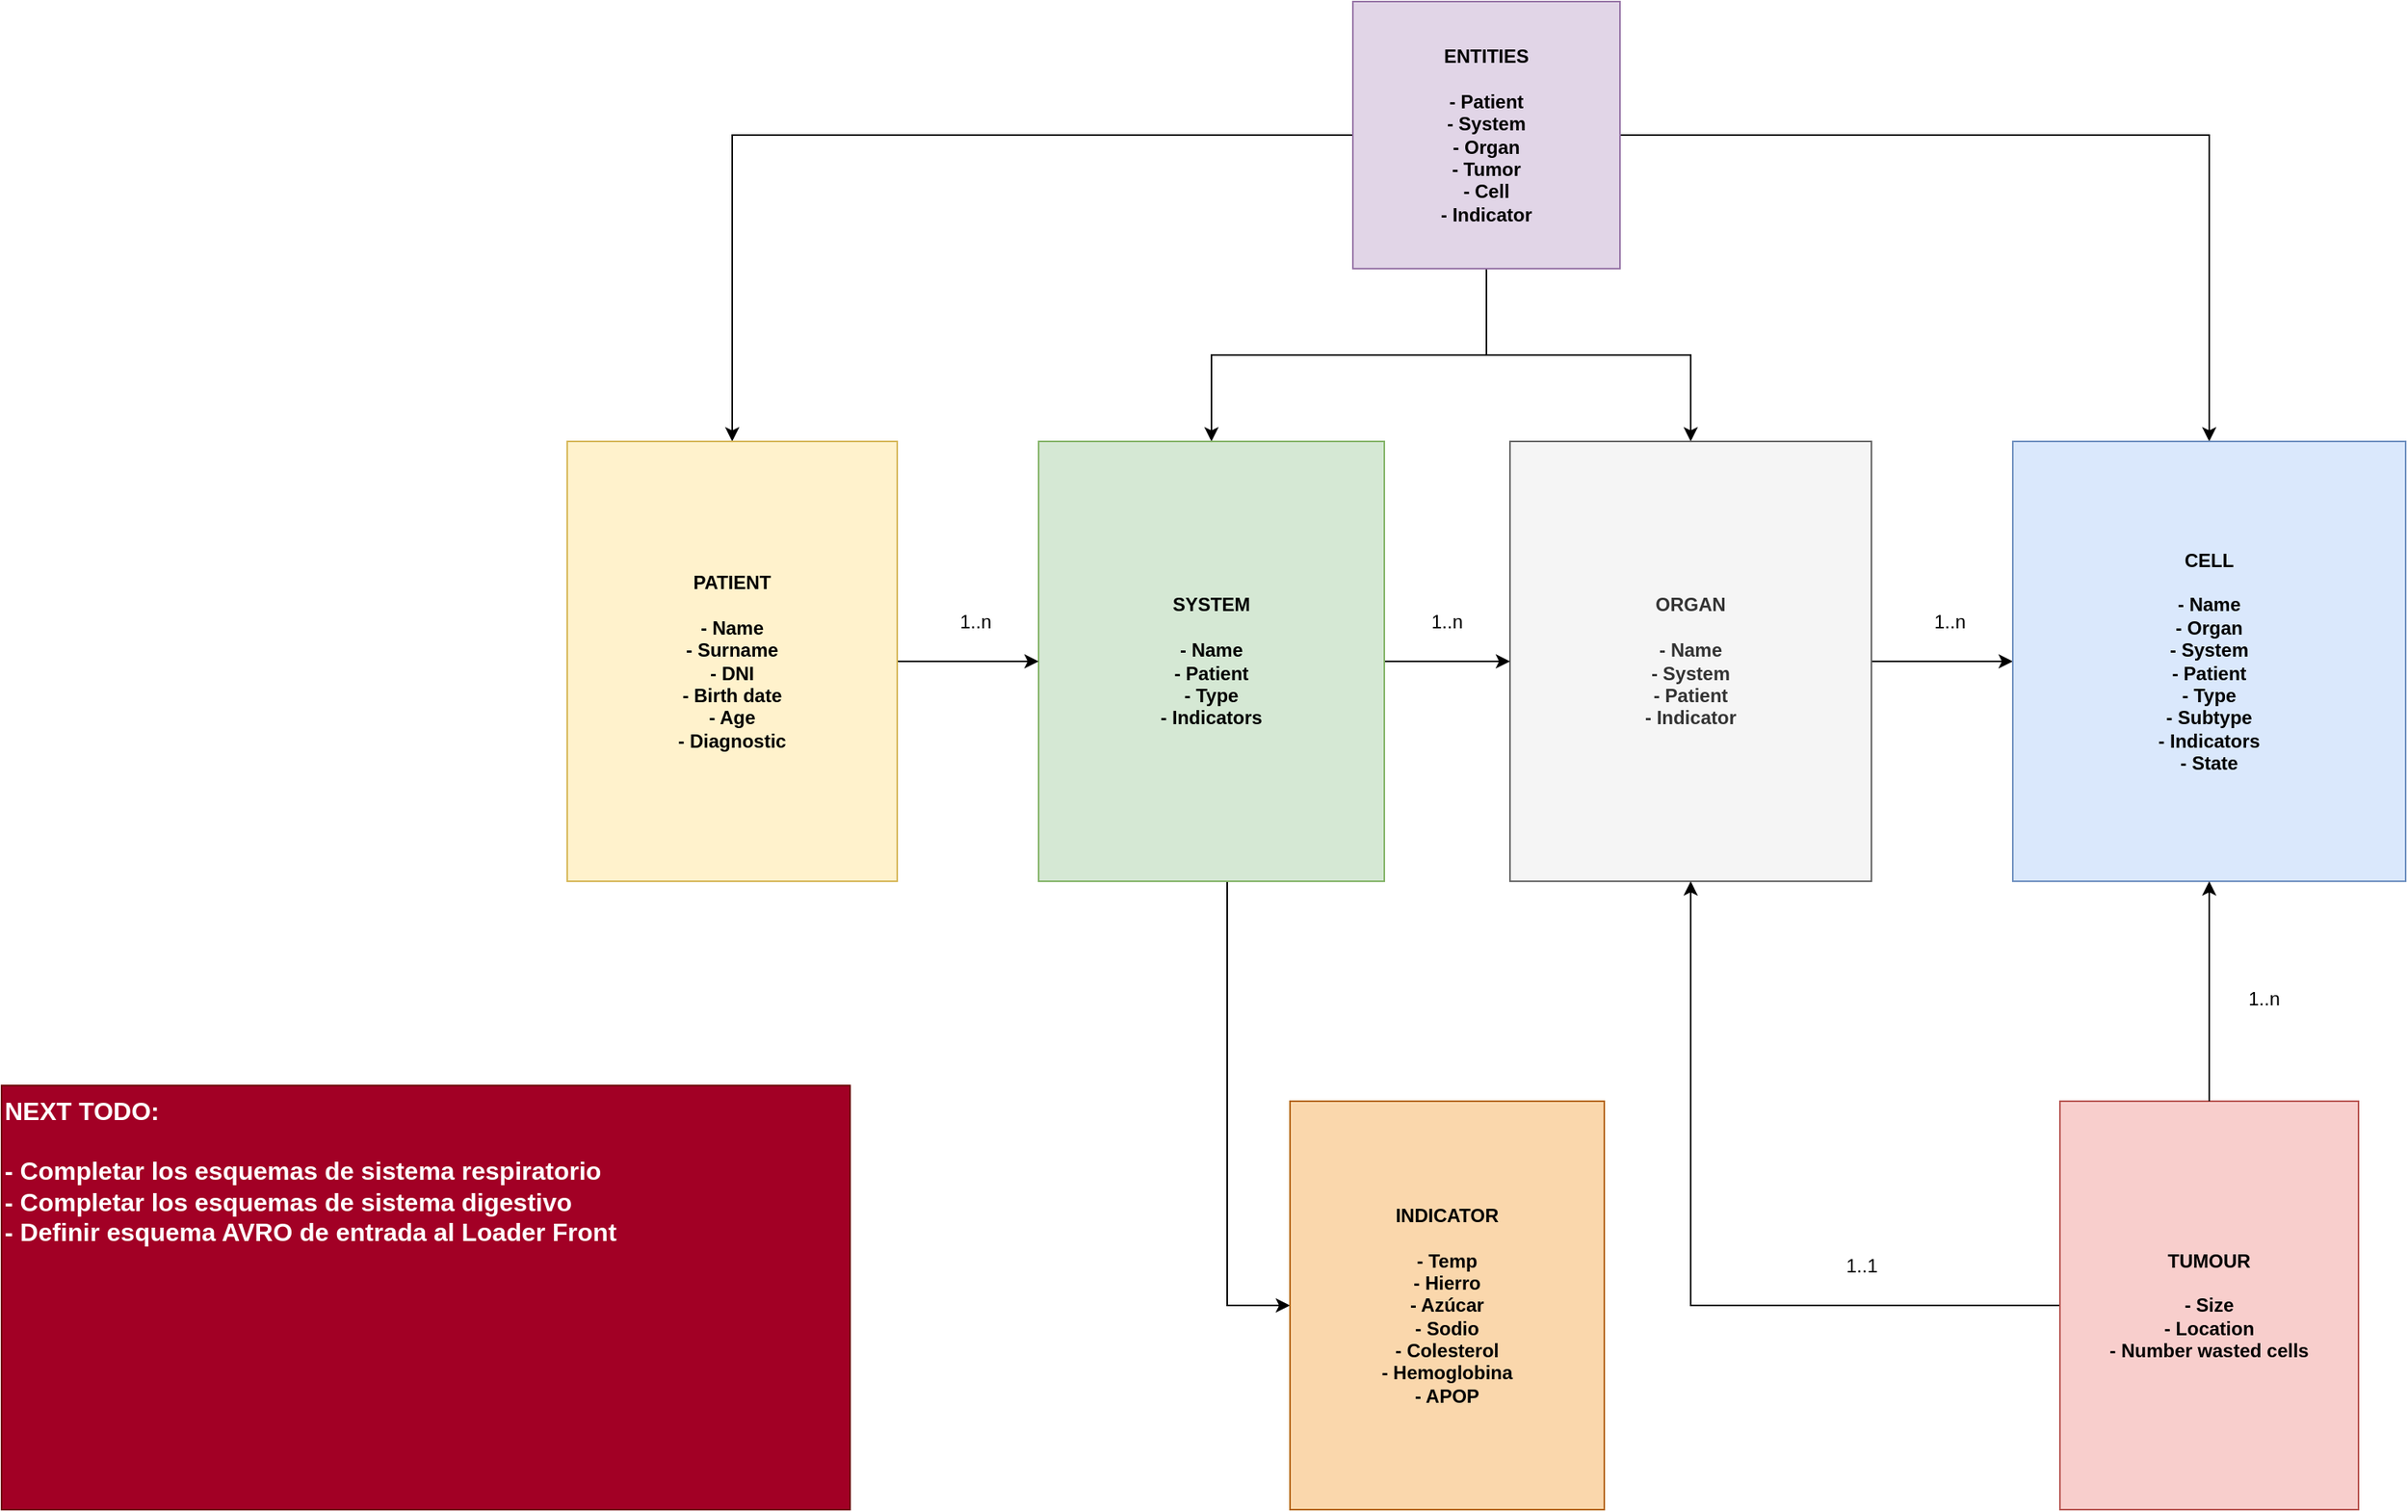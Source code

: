 <mxfile version="20.6.0" type="github" pages="6">
  <diagram id="_cN58llFPaat6uqs2sQy" name="MD">
    <mxGraphModel dx="2842" dy="1122" grid="1" gridSize="10" guides="1" tooltips="1" connect="1" arrows="1" fold="1" page="1" pageScale="1" pageWidth="827" pageHeight="1169" math="0" shadow="0">
      <root>
        <mxCell id="0" />
        <mxCell id="1" parent="0" />
        <mxCell id="OaO8W6YDeW8j8XCaVgdy-4" value="" style="edgeStyle=orthogonalEdgeStyle;rounded=0;orthogonalLoop=1;jettySize=auto;html=1;" parent="1" source="OaO8W6YDeW8j8XCaVgdy-2" target="OaO8W6YDeW8j8XCaVgdy-3" edge="1">
          <mxGeometry relative="1" as="geometry" />
        </mxCell>
        <mxCell id="OaO8W6YDeW8j8XCaVgdy-6" value="" style="edgeStyle=orthogonalEdgeStyle;rounded=0;orthogonalLoop=1;jettySize=auto;html=1;" parent="1" source="OaO8W6YDeW8j8XCaVgdy-2" target="OaO8W6YDeW8j8XCaVgdy-5" edge="1">
          <mxGeometry relative="1" as="geometry" />
        </mxCell>
        <mxCell id="OaO8W6YDeW8j8XCaVgdy-12" value="" style="edgeStyle=orthogonalEdgeStyle;rounded=0;orthogonalLoop=1;jettySize=auto;html=1;" parent="1" source="OaO8W6YDeW8j8XCaVgdy-2" target="OaO8W6YDeW8j8XCaVgdy-11" edge="1">
          <mxGeometry relative="1" as="geometry" />
        </mxCell>
        <mxCell id="OaO8W6YDeW8j8XCaVgdy-14" value="" style="edgeStyle=orthogonalEdgeStyle;rounded=0;orthogonalLoop=1;jettySize=auto;html=1;" parent="1" source="OaO8W6YDeW8j8XCaVgdy-2" target="OaO8W6YDeW8j8XCaVgdy-13" edge="1">
          <mxGeometry relative="1" as="geometry" />
        </mxCell>
        <mxCell id="OaO8W6YDeW8j8XCaVgdy-2" value="ENTITIES&lt;br&gt;&lt;br&gt;- Patient&lt;br&gt;- System&lt;br&gt;- Organ&lt;br&gt;- Tumor&lt;br&gt;- Cell&lt;br&gt;- Indicator" style="whiteSpace=wrap;html=1;aspect=fixed;fillColor=#e1d5e7;strokeColor=#9673a6;fontStyle=1" parent="1" vertex="1">
          <mxGeometry x="120" y="10" width="170" height="170" as="geometry" />
        </mxCell>
        <mxCell id="OaO8W6YDeW8j8XCaVgdy-7" style="edgeStyle=orthogonalEdgeStyle;rounded=0;orthogonalLoop=1;jettySize=auto;html=1;" parent="1" source="OaO8W6YDeW8j8XCaVgdy-3" target="OaO8W6YDeW8j8XCaVgdy-5" edge="1">
          <mxGeometry relative="1" as="geometry" />
        </mxCell>
        <mxCell id="OaO8W6YDeW8j8XCaVgdy-3" value="ORGAN&lt;br&gt;&lt;br&gt;- Name&lt;br&gt;- System&lt;br&gt;- Patient&lt;br&gt;- Indicator" style="whiteSpace=wrap;html=1;fillColor=#f5f5f5;strokeColor=#666666;fontStyle=1;fontColor=#333333;" parent="1" vertex="1">
          <mxGeometry x="220" y="290" width="230" height="280" as="geometry" />
        </mxCell>
        <mxCell id="OaO8W6YDeW8j8XCaVgdy-5" value="CELL&lt;br&gt;&lt;br&gt;- Name&lt;br&gt;- Organ&lt;br&gt;- System&lt;br&gt;- Patient&lt;br&gt;- Type&lt;br&gt;- Subtype&lt;br&gt;- Indicators&lt;br&gt;- State" style="whiteSpace=wrap;html=1;fillColor=#dae8fc;strokeColor=#6c8ebf;fontStyle=1;" parent="1" vertex="1">
          <mxGeometry x="540" y="290" width="250" height="280" as="geometry" />
        </mxCell>
        <mxCell id="OaO8W6YDeW8j8XCaVgdy-16" style="edgeStyle=orthogonalEdgeStyle;rounded=0;orthogonalLoop=1;jettySize=auto;html=1;entryX=0;entryY=0.5;entryDx=0;entryDy=0;" parent="1" source="OaO8W6YDeW8j8XCaVgdy-11" target="OaO8W6YDeW8j8XCaVgdy-3" edge="1">
          <mxGeometry relative="1" as="geometry" />
        </mxCell>
        <mxCell id="EpF7WC67ICtsQia1E6r4-2" value="" style="edgeStyle=orthogonalEdgeStyle;rounded=0;orthogonalLoop=1;jettySize=auto;html=1;entryX=0;entryY=0.5;entryDx=0;entryDy=0;" parent="1" source="OaO8W6YDeW8j8XCaVgdy-11" target="EpF7WC67ICtsQia1E6r4-1" edge="1">
          <mxGeometry relative="1" as="geometry">
            <Array as="points">
              <mxPoint x="40" y="840" />
            </Array>
          </mxGeometry>
        </mxCell>
        <mxCell id="OaO8W6YDeW8j8XCaVgdy-11" value="SYSTEM&lt;br&gt;&lt;br&gt;- Name&lt;br&gt;- Patient&lt;br&gt;- Type&lt;br&gt;- Indicators" style="whiteSpace=wrap;html=1;fillColor=#d5e8d4;strokeColor=#82b366;fontStyle=1;" parent="1" vertex="1">
          <mxGeometry x="-80" y="290" width="220" height="280" as="geometry" />
        </mxCell>
        <mxCell id="OaO8W6YDeW8j8XCaVgdy-15" style="edgeStyle=orthogonalEdgeStyle;rounded=0;orthogonalLoop=1;jettySize=auto;html=1;" parent="1" source="OaO8W6YDeW8j8XCaVgdy-13" target="OaO8W6YDeW8j8XCaVgdy-11" edge="1">
          <mxGeometry relative="1" as="geometry" />
        </mxCell>
        <mxCell id="OaO8W6YDeW8j8XCaVgdy-13" value="PATIENT&lt;br&gt;&lt;br&gt;- Name&lt;br&gt;- Surname&lt;br&gt;- DNI&lt;br&gt;- Birth date&lt;br&gt;- Age&lt;br&gt;- Diagnostic" style="whiteSpace=wrap;html=1;fillColor=#fff2cc;strokeColor=#d6b656;fontStyle=1;" parent="1" vertex="1">
          <mxGeometry x="-380" y="290" width="210" height="280" as="geometry" />
        </mxCell>
        <mxCell id="OaO8W6YDeW8j8XCaVgdy-17" value="1..n" style="text;html=1;strokeColor=none;fillColor=none;align=center;verticalAlign=middle;whiteSpace=wrap;rounded=0;" parent="1" vertex="1">
          <mxGeometry x="-150" y="390" width="60" height="30" as="geometry" />
        </mxCell>
        <mxCell id="OaO8W6YDeW8j8XCaVgdy-18" value="1..n" style="text;html=1;strokeColor=none;fillColor=none;align=center;verticalAlign=middle;whiteSpace=wrap;rounded=0;" parent="1" vertex="1">
          <mxGeometry x="150" y="390" width="60" height="30" as="geometry" />
        </mxCell>
        <mxCell id="OaO8W6YDeW8j8XCaVgdy-19" value="1..n" style="text;html=1;strokeColor=none;fillColor=none;align=center;verticalAlign=middle;whiteSpace=wrap;rounded=0;" parent="1" vertex="1">
          <mxGeometry x="470" y="390" width="60" height="30" as="geometry" />
        </mxCell>
        <mxCell id="EpF7WC67ICtsQia1E6r4-1" value="INDICATOR&lt;br&gt;&lt;br&gt;- Temp&lt;br&gt;- Hierro&lt;br&gt;- Azúcar&lt;br&gt;- Sodio&lt;br&gt;- Colesterol&lt;br&gt;- Hemoglobina&lt;br&gt;- APOP" style="whiteSpace=wrap;html=1;fillColor=#fad7ac;strokeColor=#b46504;fontStyle=1;" parent="1" vertex="1">
          <mxGeometry x="80" y="710" width="200" height="260" as="geometry" />
        </mxCell>
        <mxCell id="EpF7WC67ICtsQia1E6r4-6" style="edgeStyle=orthogonalEdgeStyle;rounded=0;orthogonalLoop=1;jettySize=auto;html=1;" parent="1" source="EpF7WC67ICtsQia1E6r4-3" target="OaO8W6YDeW8j8XCaVgdy-3" edge="1">
          <mxGeometry relative="1" as="geometry" />
        </mxCell>
        <mxCell id="EpF7WC67ICtsQia1E6r4-3" value="TUMOUR&lt;br&gt;&lt;br&gt;- Size&lt;br&gt;- Location&lt;br&gt;- Number wasted cells" style="whiteSpace=wrap;html=1;fillColor=#f8cecc;strokeColor=#b85450;fontStyle=1;" parent="1" vertex="1">
          <mxGeometry x="570" y="710" width="190" height="260" as="geometry" />
        </mxCell>
        <mxCell id="EpF7WC67ICtsQia1E6r4-4" style="edgeStyle=orthogonalEdgeStyle;rounded=0;orthogonalLoop=1;jettySize=auto;html=1;exitX=0.5;exitY=0;exitDx=0;exitDy=0;entryX=0.5;entryY=1;entryDx=0;entryDy=0;" parent="1" source="EpF7WC67ICtsQia1E6r4-3" target="OaO8W6YDeW8j8XCaVgdy-5" edge="1">
          <mxGeometry relative="1" as="geometry">
            <mxPoint x="460" y="440" as="sourcePoint" />
            <mxPoint x="550" y="440" as="targetPoint" />
          </mxGeometry>
        </mxCell>
        <mxCell id="EpF7WC67ICtsQia1E6r4-5" value="1..n" style="text;html=1;strokeColor=none;fillColor=none;align=center;verticalAlign=middle;whiteSpace=wrap;rounded=0;" parent="1" vertex="1">
          <mxGeometry x="670" y="630" width="60" height="30" as="geometry" />
        </mxCell>
        <mxCell id="EpF7WC67ICtsQia1E6r4-7" value="1..1" style="text;html=1;strokeColor=none;fillColor=none;align=center;verticalAlign=middle;whiteSpace=wrap;rounded=0;" parent="1" vertex="1">
          <mxGeometry x="414" y="800" width="60" height="30" as="geometry" />
        </mxCell>
        <UserObject label="NEXT TODO:&lt;br&gt;&lt;br&gt;- Completar los esquemas de sistema respiratorio&lt;br&gt;- Completar los esquemas de sistema digestivo&lt;br&gt;- Definir esquema AVRO de entrada al Loader Front" link="https://medicoplus.com/medicina-general/organos-cuerpo-humano" id="DWbYUS_qwRUuCJfKVVCt-1">
          <mxCell style="text;whiteSpace=wrap;html=1;fontStyle=1;fontSize=16;fillColor=#a20025;fontColor=#ffffff;strokeColor=#6F0000;" parent="1" vertex="1">
            <mxGeometry x="-740" y="700" width="540" height="270" as="geometry" />
          </mxCell>
        </UserObject>
      </root>
    </mxGraphModel>
  </diagram>
  <diagram id="YSG2mx8CZCMVNslyF1H4" name="EJEMPLOS DFD">
    <mxGraphModel dx="2842" dy="1122" grid="1" gridSize="10" guides="1" tooltips="1" connect="1" arrows="1" fold="1" page="1" pageScale="1" pageWidth="827" pageHeight="1169" math="0" shadow="0">
      <root>
        <mxCell id="0" />
        <mxCell id="1" parent="0" />
        <mxCell id="Ta_O9RVlNAwFdmPyPT-_-1" value="CÉLULA&lt;br&gt;&lt;br&gt;- Nombre: CELL-000001&lt;br&gt;- Organo: ESTOMAGO&lt;br&gt;- Sistema: DIGESTIVO&lt;br&gt;- Paciente: PEDRO&lt;br&gt;- Tipo: MUSCULAR&lt;br&gt;- Subtipo&lt;br&gt;- Indicadores: IND-CELL-000001&lt;br&gt;- Estado: ACTIVA" style="whiteSpace=wrap;html=1;fillColor=#dae8fc;strokeColor=#6c8ebf;fontStyle=1;" parent="1" vertex="1">
          <mxGeometry x="340" y="80" width="240" height="280" as="geometry" />
        </mxCell>
        <mxCell id="HPBYPKKckaDwcKIkUCT1-2" style="edgeStyle=orthogonalEdgeStyle;rounded=0;orthogonalLoop=1;jettySize=auto;html=1;" parent="1" source="HPBYPKKckaDwcKIkUCT1-1" target="Ta_O9RVlNAwFdmPyPT-_-1" edge="1">
          <mxGeometry relative="1" as="geometry" />
        </mxCell>
        <mxCell id="HPBYPKKckaDwcKIkUCT1-1" value="INDICADOR&lt;br&gt;&lt;br&gt;- ID: IND-CELL-000001&lt;br&gt;- Temperatura: 36,5ºC&lt;br&gt;- Hierro: 125&lt;br&gt;- Azúcar: 218&lt;br&gt;- Sodio: 23&lt;br&gt;- Colesterol: 123&lt;br&gt;- Hemoglobina&lt;br&gt;- APOP: false" style="whiteSpace=wrap;html=1;fillColor=#fad7ac;strokeColor=#b46504;fontStyle=1;" parent="1" vertex="1">
          <mxGeometry x="840" y="80" width="200" height="280" as="geometry" />
        </mxCell>
        <mxCell id="KCaBM3fXZXuTWywcBzEg-1" value="1..1" style="text;html=1;strokeColor=none;fillColor=none;align=center;verticalAlign=middle;whiteSpace=wrap;rounded=0;" parent="1" vertex="1">
          <mxGeometry x="400" y="170" width="60" height="30" as="geometry" />
        </mxCell>
        <mxCell id="KCaBM3fXZXuTWywcBzEg-2" value="CÉLULA&lt;br&gt;&lt;br&gt;- Nombre: CELL-000001&lt;br&gt;- Organo: ESTOMAGO&lt;br&gt;- Sistema: DIGESTIVO&lt;br&gt;- Paciente: PEDRO&lt;br&gt;- Tipo: MUSCULAR&lt;br&gt;- Subtipo&lt;br&gt;- Indicadores: IND-CELL-000001&lt;br&gt;- Estado: ACTIVA" style="whiteSpace=wrap;html=1;fillColor=#dae8fc;strokeColor=#6c8ebf;fontStyle=1;" parent="1" vertex="1">
          <mxGeometry x="340" y="440" width="240" height="280" as="geometry" />
        </mxCell>
        <mxCell id="KCaBM3fXZXuTWywcBzEg-3" value="INDICADOR&lt;br&gt;&lt;br&gt;- ID: IND-CELL-000001&lt;br&gt;- Temperatura: 36,5ºC&lt;br&gt;- Hierro: 125&lt;br&gt;- Azúcar: 218&lt;br&gt;- Sodio: 23&lt;br&gt;- Colesterol: 123&lt;br&gt;- Hemoglobina&lt;br&gt;- APOP: false" style="whiteSpace=wrap;html=1;fillColor=#fad7ac;strokeColor=#b46504;fontStyle=1;" parent="1" vertex="1">
          <mxGeometry x="840" y="440" width="200" height="280" as="geometry" />
        </mxCell>
        <mxCell id="A95CypQefD-a_IbZxG2r-4" style="edgeStyle=orthogonalEdgeStyle;rounded=0;orthogonalLoop=1;jettySize=auto;html=1;" parent="1" source="6yqOPjLSk77BnO4GHsQG-1" target="6yqOPjLSk77BnO4GHsQG-5" edge="1">
          <mxGeometry relative="1" as="geometry" />
        </mxCell>
        <mxCell id="6yqOPjLSk77BnO4GHsQG-1" value="ORGANO&lt;br&gt;&lt;br&gt;- Nombre: PULMON IZQ&lt;br&gt;- Sistema: Respiratorio&lt;br&gt;- Paciente:&amp;nbsp;&lt;span style=&quot;color: rgb(0, 0, 0);&quot;&gt;999888777P&lt;/span&gt;&lt;br&gt;- Indicadores:&amp;nbsp;&lt;span style=&quot;color: rgb(0, 0, 0);&quot;&gt;IND-PLM-000001&lt;/span&gt;" style="whiteSpace=wrap;html=1;fillColor=#f5f5f5;strokeColor=#666666;fontStyle=1;fontColor=#333333;" parent="1" vertex="1">
          <mxGeometry x="120" y="770" width="230" height="280" as="geometry" />
        </mxCell>
        <mxCell id="6yqOPjLSk77BnO4GHsQG-2" value="SISTEMA&lt;br&gt;&lt;br&gt;- Nombre: CIRCULATORIO&lt;br&gt;- Paciente: PC0001&lt;br&gt;- Tipo&lt;br&gt;- Indicadores:" style="whiteSpace=wrap;html=1;fillColor=#d5e8d4;strokeColor=#82b366;fontStyle=1;" parent="1" vertex="1">
          <mxGeometry x="-300" y="80" width="220" height="280" as="geometry" />
        </mxCell>
        <mxCell id="6yqOPjLSk77BnO4GHsQG-6" value="" style="edgeStyle=orthogonalEdgeStyle;rounded=0;orthogonalLoop=1;jettySize=auto;html=1;" parent="1" source="6yqOPjLSk77BnO4GHsQG-3" target="6yqOPjLSk77BnO4GHsQG-2" edge="1">
          <mxGeometry relative="1" as="geometry" />
        </mxCell>
        <mxCell id="6yqOPjLSk77BnO4GHsQG-7" style="edgeStyle=orthogonalEdgeStyle;rounded=0;orthogonalLoop=1;jettySize=auto;html=1;exitX=0.75;exitY=1;exitDx=0;exitDy=0;entryX=0;entryY=0.5;entryDx=0;entryDy=0;" parent="1" source="6yqOPjLSk77BnO4GHsQG-3" target="6yqOPjLSk77BnO4GHsQG-4" edge="1">
          <mxGeometry relative="1" as="geometry" />
        </mxCell>
        <mxCell id="6yqOPjLSk77BnO4GHsQG-8" style="edgeStyle=orthogonalEdgeStyle;rounded=0;orthogonalLoop=1;jettySize=auto;html=1;exitX=0.5;exitY=1;exitDx=0;exitDy=0;entryX=0;entryY=0.5;entryDx=0;entryDy=0;" parent="1" source="6yqOPjLSk77BnO4GHsQG-3" target="6yqOPjLSk77BnO4GHsQG-5" edge="1">
          <mxGeometry relative="1" as="geometry" />
        </mxCell>
        <mxCell id="6yqOPjLSk77BnO4GHsQG-3" value="PACIENTE&lt;br&gt;&lt;br&gt;- Nombre: Juanito&lt;br&gt;- Apellidos: Perez&lt;br&gt;- DNI: 999888777P&lt;br&gt;- Fecha Nacimiento: 12-07-1982&lt;br&gt;- Edad: 40&lt;br&gt;- Estado: SANO&amp;nbsp;&amp;nbsp;" style="whiteSpace=wrap;html=1;fillColor=#fff2cc;strokeColor=#d6b656;fontStyle=1;" parent="1" vertex="1">
          <mxGeometry x="-590" y="80" width="210" height="280" as="geometry" />
        </mxCell>
        <mxCell id="6yqOPjLSk77BnO4GHsQG-4" value="SISTEMA&lt;br&gt;&lt;br&gt;- Nombre: DIGESTIVO&lt;br&gt;- Paciente: PC0001&lt;br&gt;- Tipo&lt;br&gt;- Indicadores" style="whiteSpace=wrap;html=1;fillColor=#d5e8d4;strokeColor=#82b366;fontStyle=1;" parent="1" vertex="1">
          <mxGeometry x="-300" y="390" width="220" height="280" as="geometry" />
        </mxCell>
        <mxCell id="6yqOPjLSk77BnO4GHsQG-5" value="SISTEMA&lt;br&gt;&lt;br&gt;- Nombre: RESPIRATORIO&lt;br&gt;- Paciente: PC0001&lt;br&gt;- Estado: OPERATIVO" style="whiteSpace=wrap;html=1;fillColor=#d5e8d4;strokeColor=#82b366;fontStyle=1;" parent="1" vertex="1">
          <mxGeometry x="-300" y="750" width="220" height="280" as="geometry" />
        </mxCell>
        <mxCell id="A95CypQefD-a_IbZxG2r-1" style="edgeStyle=orthogonalEdgeStyle;rounded=0;orthogonalLoop=1;jettySize=auto;html=1;entryX=1;entryY=0.5;entryDx=0;entryDy=0;exitX=0;exitY=0.5;exitDx=0;exitDy=0;" parent="1" source="6yqOPjLSk77BnO4GHsQG-9" target="6yqOPjLSk77BnO4GHsQG-1" edge="1">
          <mxGeometry relative="1" as="geometry">
            <Array as="points">
              <mxPoint x="550" y="990" />
            </Array>
          </mxGeometry>
        </mxCell>
        <mxCell id="6yqOPjLSk77BnO4GHsQG-9" value="INDICADOR&lt;br&gt;&lt;br&gt;- ID: IND-PLM-000001&lt;br&gt;- Estado: OPERATIVO&lt;br&gt;- % celulas sanas: 47%&lt;br&gt;- Oxígeno: 87 %&lt;br&gt;- Alveolos activos: 23&lt;br&gt;- Alveolos dañados: 123" style="whiteSpace=wrap;html=1;fillColor=#fad7ac;strokeColor=#b46504;fontStyle=1;" parent="1" vertex="1">
          <mxGeometry x="490" y="770" width="200" height="280" as="geometry" />
        </mxCell>
        <mxCell id="6yqOPjLSk77BnO4GHsQG-10" style="edgeStyle=orthogonalEdgeStyle;rounded=0;orthogonalLoop=1;jettySize=auto;html=1;entryX=1;entryY=0.5;entryDx=0;entryDy=0;exitX=0;exitY=0.5;exitDx=0;exitDy=0;" parent="1" source="KCaBM3fXZXuTWywcBzEg-3" target="KCaBM3fXZXuTWywcBzEg-2" edge="1">
          <mxGeometry relative="1" as="geometry">
            <mxPoint x="840" y="570" as="sourcePoint" />
            <mxPoint x="580" y="570" as="targetPoint" />
          </mxGeometry>
        </mxCell>
        <mxCell id="A95CypQefD-a_IbZxG2r-2" style="edgeStyle=orthogonalEdgeStyle;rounded=0;orthogonalLoop=1;jettySize=auto;html=1;entryX=0.5;entryY=0;entryDx=0;entryDy=0;exitX=0;exitY=0.5;exitDx=0;exitDy=0;" parent="1" source="KCaBM3fXZXuTWywcBzEg-2" target="6yqOPjLSk77BnO4GHsQG-1" edge="1">
          <mxGeometry relative="1" as="geometry">
            <mxPoint x="850" y="590" as="sourcePoint" />
            <mxPoint x="590" y="590" as="targetPoint" />
          </mxGeometry>
        </mxCell>
        <mxCell id="A95CypQefD-a_IbZxG2r-8" style="edgeStyle=orthogonalEdgeStyle;rounded=0;orthogonalLoop=1;jettySize=auto;html=1;" parent="1" source="A95CypQefD-a_IbZxG2r-5" target="6yqOPjLSk77BnO4GHsQG-5" edge="1">
          <mxGeometry relative="1" as="geometry" />
        </mxCell>
        <mxCell id="A95CypQefD-a_IbZxG2r-5" value="ORGANO&lt;br&gt;&lt;br&gt;- Nombre: PULMON DER&lt;br&gt;- Sistema: Respiratorio&lt;br&gt;- Paciente:&amp;nbsp;&lt;br&gt;- Indicadores:&amp;nbsp;&lt;span style=&quot;color: rgb(0, 0, 0);&quot;&gt;IND-PLM-000002&lt;/span&gt;" style="whiteSpace=wrap;html=1;fillColor=#f5f5f5;strokeColor=#666666;fontStyle=1;fontColor=#333333;" parent="1" vertex="1">
          <mxGeometry x="120" y="1100" width="230" height="280" as="geometry" />
        </mxCell>
        <mxCell id="A95CypQefD-a_IbZxG2r-7" style="edgeStyle=orthogonalEdgeStyle;rounded=0;orthogonalLoop=1;jettySize=auto;html=1;" parent="1" source="A95CypQefD-a_IbZxG2r-6" target="A95CypQefD-a_IbZxG2r-5" edge="1">
          <mxGeometry relative="1" as="geometry" />
        </mxCell>
        <mxCell id="A95CypQefD-a_IbZxG2r-6" value="INDICADOR&lt;br&gt;&lt;br&gt;- ID: IND-PLM-000002&lt;br&gt;- Estado: OPERATIVO&lt;br&gt;- % celulas sanas: 47%&lt;br&gt;- Oxígeno: 87 %&lt;br&gt;- Alveolos activos: 23&lt;br&gt;- Alveolos dañados: 123" style="whiteSpace=wrap;html=1;fillColor=#fad7ac;strokeColor=#b46504;fontStyle=1;" parent="1" vertex="1">
          <mxGeometry x="490" y="1100" width="200" height="280" as="geometry" />
        </mxCell>
      </root>
    </mxGraphModel>
  </diagram>
  <diagram id="U2mYNKG8Bb0zKvq4t59I" name="CELULA">
    <mxGraphModel dx="2015" dy="1122" grid="1" gridSize="10" guides="1" tooltips="1" connect="1" arrows="1" fold="1" page="1" pageScale="1" pageWidth="827" pageHeight="1169" math="0" shadow="0">
      <root>
        <mxCell id="0" />
        <mxCell id="1" parent="0" />
        <mxCell id="CJuzdTtkHHHPnk4-6KMi-1" value="CÉLULA&lt;br&gt;&lt;br&gt;- Nombre: CELL-000001&lt;br&gt;- Organo: ESTOMAGO&lt;br&gt;- Sistema: DIGESTIVO&lt;br&gt;- Paciente: PEDRO&lt;br&gt;- Tipo: MUSCULAR&lt;br&gt;- Subtipo&lt;br&gt;- Indicadores: IND-CELL-000001&lt;br&gt;- Estado: ACTIVA" style="whiteSpace=wrap;html=1;fillColor=#dae8fc;strokeColor=#6c8ebf;fontStyle=1;" parent="1" vertex="1">
          <mxGeometry x="70" y="50" width="240" height="310" as="geometry" />
        </mxCell>
        <mxCell id="CJuzdTtkHHHPnk4-6KMi-2" value="ESTADOS CELULARES&lt;br&gt;&lt;br&gt;ACTIVA&lt;br&gt;REPLICANDO&lt;br&gt;APOPTOSIS&lt;br&gt;MUERTA&lt;br&gt;NO RECONOCIDO" style="whiteSpace=wrap;html=1;fillColor=#e1d5e7;strokeColor=#9673a6;fontStyle=1;" parent="1" vertex="1">
          <mxGeometry x="450" y="50" width="240" height="130" as="geometry" />
        </mxCell>
        <mxCell id="CJuzdTtkHHHPnk4-6KMi-3" value="TIPOS CELULARES&lt;br&gt;&lt;br&gt;https://medicoplus.com/ciencia/tipos-celulas-cuerpo-humano" style="whiteSpace=wrap;html=1;fillColor=#e1d5e7;strokeColor=#9673a6;fontStyle=1;" parent="1" vertex="1">
          <mxGeometry x="450" y="230" width="240" height="130" as="geometry" />
        </mxCell>
      </root>
    </mxGraphModel>
  </diagram>
  <diagram id="ToOY8B5eZ_Xl16pSbgc-" name="ÓRGANOS">
    <mxGraphModel dx="2015" dy="1122" grid="1" gridSize="10" guides="1" tooltips="1" connect="1" arrows="1" fold="1" page="1" pageScale="1" pageWidth="827" pageHeight="1169" math="0" shadow="0">
      <root>
        <mxCell id="0" />
        <mxCell id="1" parent="0" />
        <UserObject label="https://medicoplus.com/medicina-general/organos-cuerpo-humano&lt;br&gt;&lt;br&gt;30 órganos&lt;br&gt;650 músculos&lt;br&gt;206 huesos" link="https://medicoplus.com/medicina-general/organos-cuerpo-humano" id="qNYjhVosEjMtWllWOa7Z-1">
          <mxCell style="text;whiteSpace=wrap;html=1;" parent="1" vertex="1">
            <mxGeometry x="380" y="30" width="390" height="150" as="geometry" />
          </mxCell>
        </UserObject>
        <mxCell id="05GHNapIB6HmdiQ_jSyd-1" value="ORGANO&lt;br&gt;&lt;br&gt;- Nombre&lt;br&gt;- Sistema&lt;br&gt;- Paciente&lt;br&gt;- Indicadores" style="whiteSpace=wrap;html=1;fillColor=#f5f5f5;strokeColor=#666666;fontStyle=1;fontColor=#333333;" parent="1" vertex="1">
          <mxGeometry x="50" y="100" width="230" height="280" as="geometry" />
        </mxCell>
        <mxCell id="Ku8EV_G2t_sUTSN49u76-1" value="TABLA ID/NAME ORGANOS&lt;br&gt;&lt;br&gt;- HEART&lt;br&gt;- ....&lt;br&gt;" style="whiteSpace=wrap;html=1;fillColor=#f5f5f5;strokeColor=#666666;fontStyle=1;fontColor=#333333;" parent="1" vertex="1">
          <mxGeometry x="380" y="200" width="380" height="280" as="geometry" />
        </mxCell>
      </root>
    </mxGraphModel>
  </diagram>
  <diagram id="6xYjRcisMuoxMNXfadaD" name="SISTEMAS">
    <mxGraphModel dx="2015" dy="1122" grid="1" gridSize="10" guides="1" tooltips="1" connect="1" arrows="1" fold="1" page="1" pageScale="1" pageWidth="827" pageHeight="1169" math="0" shadow="0">
      <root>
        <mxCell id="0" />
        <mxCell id="1" parent="0" />
        <mxCell id="eJGFAtAS7eNo9EmTJ8Ms-1" value="SISTEMA&lt;br&gt;&lt;br&gt;- Nombre&lt;br&gt;- Paciente&lt;br&gt;- Tipo&lt;br&gt;- Indicadores" style="whiteSpace=wrap;html=1;fillColor=#d5e8d4;strokeColor=#82b366;fontStyle=1;" parent="1" vertex="1">
          <mxGeometry x="60" y="40" width="220" height="280" as="geometry" />
        </mxCell>
        <UserObject label="https://psicologiaymente.com/salud/sistemas-cuerpo-humano&lt;br&gt;&lt;br&gt;12 sistemas&lt;br&gt;&lt;br&gt;vamos a comenzar trabajando con 3:&lt;br&gt;- Circulatorio&lt;br&gt;- Respiratorio&lt;br&gt;- Digestivo" link="https://psicologiaymente.com/salud/sistemas-cuerpo-humano" id="eJGFAtAS7eNo9EmTJ8Ms-2">
          <mxCell style="text;whiteSpace=wrap;html=1;" parent="1" vertex="1">
            <mxGeometry x="400" y="40" width="360" height="280" as="geometry" />
          </mxCell>
        </UserObject>
        <mxCell id="FX_y17xqAzENTxjthQCr-1" style="edgeStyle=orthogonalEdgeStyle;rounded=0;orthogonalLoop=1;jettySize=auto;html=1;entryX=0;entryY=0.5;entryDx=0;entryDy=0;strokeWidth=4;fontSize=14;endArrow=none;endFill=0;fillColor=#e51400;strokeColor=#B20000;" parent="1" source="FX_y17xqAzENTxjthQCr-4" target="FX_y17xqAzENTxjthQCr-8" edge="1">
          <mxGeometry relative="1" as="geometry" />
        </mxCell>
        <mxCell id="FX_y17xqAzENTxjthQCr-2" style="edgeStyle=orthogonalEdgeStyle;rounded=0;orthogonalLoop=1;jettySize=auto;html=1;entryX=0;entryY=0.5;entryDx=0;entryDy=0;strokeWidth=4;fontSize=14;endArrow=none;endFill=0;" parent="1" source="FX_y17xqAzENTxjthQCr-4" target="FX_y17xqAzENTxjthQCr-9" edge="1">
          <mxGeometry relative="1" as="geometry" />
        </mxCell>
        <mxCell id="FX_y17xqAzENTxjthQCr-3" style="edgeStyle=orthogonalEdgeStyle;rounded=0;orthogonalLoop=1;jettySize=auto;html=1;entryX=0;entryY=0.5;entryDx=0;entryDy=0;strokeWidth=4;fontSize=14;endArrow=none;endFill=0;" parent="1" source="FX_y17xqAzENTxjthQCr-4" target="FX_y17xqAzENTxjthQCr-10" edge="1">
          <mxGeometry relative="1" as="geometry" />
        </mxCell>
        <mxCell id="FX_y17xqAzENTxjthQCr-4" value="Paciente" style="shape=umlActor;verticalLabelPosition=bottom;verticalAlign=top;html=1;outlineConnect=0;fontSize=14;" parent="1" vertex="1">
          <mxGeometry x="60" y="700" width="30" height="60" as="geometry" />
        </mxCell>
        <mxCell id="FX_y17xqAzENTxjthQCr-5" value="" style="edgeStyle=orthogonalEdgeStyle;rounded=0;orthogonalLoop=1;jettySize=auto;html=1;strokeWidth=4;fontSize=14;endArrow=none;endFill=0;entryX=0;entryY=0.5;entryDx=0;entryDy=0;fillColor=#f8cecc;strokeColor=#b85450;" parent="1" source="FX_y17xqAzENTxjthQCr-8" target="FX_y17xqAzENTxjthQCr-12" edge="1">
          <mxGeometry relative="1" as="geometry" />
        </mxCell>
        <mxCell id="FX_y17xqAzENTxjthQCr-6" style="edgeStyle=orthogonalEdgeStyle;rounded=0;orthogonalLoop=1;jettySize=auto;html=1;entryX=0;entryY=0.5;entryDx=0;entryDy=0;strokeWidth=4;fontSize=14;endArrow=none;endFill=0;fillColor=#f8cecc;strokeColor=#b85450;" parent="1" source="FX_y17xqAzENTxjthQCr-8" target="FX_y17xqAzENTxjthQCr-15" edge="1">
          <mxGeometry relative="1" as="geometry" />
        </mxCell>
        <mxCell id="FX_y17xqAzENTxjthQCr-7" value="" style="edgeStyle=orthogonalEdgeStyle;rounded=0;orthogonalLoop=1;jettySize=auto;html=1;strokeWidth=4;fontSize=14;endArrow=none;endFill=0;fillColor=#f8cecc;strokeColor=#b85450;" parent="1" source="FX_y17xqAzENTxjthQCr-8" target="FX_y17xqAzENTxjthQCr-17" edge="1">
          <mxGeometry relative="1" as="geometry" />
        </mxCell>
        <mxCell id="FX_y17xqAzENTxjthQCr-8" value="CIRCULATORY SYSTEM" style="rounded=1;whiteSpace=wrap;html=1;fontSize=14;fillColor=#e51400;strokeColor=#B20000;fontColor=#ffffff;" parent="1" vertex="1">
          <mxGeometry x="180" y="610" width="120" height="60" as="geometry" />
        </mxCell>
        <mxCell id="FX_y17xqAzENTxjthQCr-9" value="RESPIRATORY&lt;br&gt;SYSTEM" style="rounded=1;whiteSpace=wrap;html=1;fontSize=14;" parent="1" vertex="1">
          <mxGeometry x="180" y="700" width="120" height="60" as="geometry" />
        </mxCell>
        <mxCell id="FX_y17xqAzENTxjthQCr-10" value="DIGESTIVE&lt;br&gt;SYSTEM" style="rounded=1;whiteSpace=wrap;html=1;fontSize=14;" parent="1" vertex="1">
          <mxGeometry x="180" y="790" width="120" height="60" as="geometry" />
        </mxCell>
        <mxCell id="FX_y17xqAzENTxjthQCr-11" value="" style="edgeStyle=orthogonalEdgeStyle;rounded=0;orthogonalLoop=1;jettySize=auto;html=1;strokeWidth=4;fontSize=14;endArrow=none;endFill=0;fillColor=#e51400;strokeColor=#B20000;" parent="1" source="FX_y17xqAzENTxjthQCr-12" target="FX_y17xqAzENTxjthQCr-18" edge="1">
          <mxGeometry relative="1" as="geometry" />
        </mxCell>
        <mxCell id="FX_y17xqAzENTxjthQCr-12" value="HEART" style="rounded=1;whiteSpace=wrap;html=1;fontSize=14;fillColor=#e51400;strokeColor=#B20000;fontColor=#ffffff;" parent="1" vertex="1">
          <mxGeometry x="400" y="410" width="120" height="60" as="geometry" />
        </mxCell>
        <mxCell id="FX_y17xqAzENTxjthQCr-13" value="" style="edgeStyle=orthogonalEdgeStyle;rounded=0;orthogonalLoop=1;jettySize=auto;html=1;strokeWidth=4;fontSize=14;endArrow=none;endFill=0;entryX=0;entryY=0.5;entryDx=0;entryDy=0;fillColor=#e51400;strokeColor=#B20000;" parent="1" source="FX_y17xqAzENTxjthQCr-15" target="FX_y17xqAzENTxjthQCr-20" edge="1">
          <mxGeometry relative="1" as="geometry" />
        </mxCell>
        <mxCell id="FX_y17xqAzENTxjthQCr-14" value="" style="edgeStyle=orthogonalEdgeStyle;rounded=0;orthogonalLoop=1;jettySize=auto;html=1;strokeWidth=4;fontSize=14;endArrow=none;endFill=0;fillColor=#e51400;strokeColor=#B20000;" parent="1" source="FX_y17xqAzENTxjthQCr-15" target="FX_y17xqAzENTxjthQCr-21" edge="1">
          <mxGeometry relative="1" as="geometry" />
        </mxCell>
        <mxCell id="FX_y17xqAzENTxjthQCr-15" value="ARTERY" style="rounded=1;whiteSpace=wrap;html=1;fontSize=14;fillColor=#e51400;strokeColor=#B20000;fontColor=#ffffff;" parent="1" vertex="1">
          <mxGeometry x="400" y="530" width="120" height="60" as="geometry" />
        </mxCell>
        <mxCell id="FX_y17xqAzENTxjthQCr-16" value="" style="edgeStyle=orthogonalEdgeStyle;rounded=0;orthogonalLoop=1;jettySize=auto;html=1;strokeWidth=4;fontSize=14;endArrow=none;endFill=0;fillColor=#e51400;strokeColor=#B20000;" parent="1" source="FX_y17xqAzENTxjthQCr-17" target="FX_y17xqAzENTxjthQCr-19" edge="1">
          <mxGeometry relative="1" as="geometry" />
        </mxCell>
        <mxCell id="FX_y17xqAzENTxjthQCr-17" value="VEIN" style="rounded=1;whiteSpace=wrap;html=1;fontSize=14;fillColor=#e51400;strokeColor=#B20000;fontColor=#ffffff;" parent="1" vertex="1">
          <mxGeometry x="400" y="650" width="120" height="60" as="geometry" />
        </mxCell>
        <mxCell id="FX_y17xqAzENTxjthQCr-18" value="CORONARY" style="rounded=1;whiteSpace=wrap;html=1;fontSize=14;fillColor=#e51400;strokeColor=#B20000;fontColor=#ffffff;" parent="1" vertex="1">
          <mxGeometry x="600" y="410" width="120" height="60" as="geometry" />
        </mxCell>
        <mxCell id="FX_y17xqAzENTxjthQCr-19" value="ENDOTHELIAL" style="rounded=1;whiteSpace=wrap;html=1;fontSize=14;fillColor=#e51400;strokeColor=#B20000;fontColor=#ffffff;" parent="1" vertex="1">
          <mxGeometry x="600" y="650" width="120" height="60" as="geometry" />
        </mxCell>
        <mxCell id="FX_y17xqAzENTxjthQCr-20" value="LEUKOCYTES" style="rounded=1;whiteSpace=wrap;html=1;fontSize=14;fillColor=#e51400;strokeColor=#B20000;fontColor=#ffffff;" parent="1" vertex="1">
          <mxGeometry x="600" y="490" width="120" height="60" as="geometry" />
        </mxCell>
        <mxCell id="FX_y17xqAzENTxjthQCr-21" value="RED BLOOD" style="rounded=1;whiteSpace=wrap;html=1;fontSize=14;fillColor=#e51400;strokeColor=#B20000;fontColor=#ffffff;" parent="1" vertex="1">
          <mxGeometry x="600" y="570" width="120" height="60" as="geometry" />
        </mxCell>
        <mxCell id="FX_y17xqAzENTxjthQCr-24" value="CIRCULATORY SYSTEM ENTITIES" style="text;html=1;strokeColor=none;fillColor=#e51400;align=center;verticalAlign=middle;whiteSpace=wrap;rounded=0;fontStyle=1;fontColor=#ffffff;fontSize=15;" parent="1" vertex="1">
          <mxGeometry x="100" y="450" width="170" height="90" as="geometry" />
        </mxCell>
        <mxCell id="2-dcJ3CDSgMkeb-YMD2d-1" style="edgeStyle=orthogonalEdgeStyle;rounded=0;orthogonalLoop=1;jettySize=auto;html=1;entryX=0;entryY=0.5;entryDx=0;entryDy=0;strokeWidth=4;fontSize=14;endArrow=none;endFill=0;fillColor=#f8cecc;strokeColor=#000000;" edge="1" parent="1" source="2-dcJ3CDSgMkeb-YMD2d-4" target="2-dcJ3CDSgMkeb-YMD2d-8">
          <mxGeometry relative="1" as="geometry" />
        </mxCell>
        <mxCell id="2-dcJ3CDSgMkeb-YMD2d-2" style="edgeStyle=orthogonalEdgeStyle;rounded=0;orthogonalLoop=1;jettySize=auto;html=1;entryX=0;entryY=0.5;entryDx=0;entryDy=0;strokeWidth=4;fontSize=14;endArrow=none;endFill=0;strokeColor=#0000FF;" edge="1" parent="1" source="2-dcJ3CDSgMkeb-YMD2d-4" target="2-dcJ3CDSgMkeb-YMD2d-9">
          <mxGeometry relative="1" as="geometry" />
        </mxCell>
        <mxCell id="2-dcJ3CDSgMkeb-YMD2d-3" style="edgeStyle=orthogonalEdgeStyle;rounded=0;orthogonalLoop=1;jettySize=auto;html=1;entryX=0;entryY=0.5;entryDx=0;entryDy=0;strokeWidth=4;fontSize=14;endArrow=none;endFill=0;" edge="1" parent="1" source="2-dcJ3CDSgMkeb-YMD2d-4" target="2-dcJ3CDSgMkeb-YMD2d-10">
          <mxGeometry relative="1" as="geometry" />
        </mxCell>
        <mxCell id="2-dcJ3CDSgMkeb-YMD2d-4" value="Paciente" style="shape=umlActor;verticalLabelPosition=bottom;verticalAlign=top;html=1;outlineConnect=0;fontSize=14;" vertex="1" parent="1">
          <mxGeometry x="60" y="1200" width="30" height="60" as="geometry" />
        </mxCell>
        <mxCell id="2-dcJ3CDSgMkeb-YMD2d-5" value="" style="edgeStyle=orthogonalEdgeStyle;rounded=0;orthogonalLoop=1;jettySize=auto;html=1;strokeWidth=4;fontSize=14;endArrow=none;endFill=0;entryX=0;entryY=0.5;entryDx=0;entryDy=0;fillColor=#f8cecc;strokeColor=#0000FF;exitX=1;exitY=0.5;exitDx=0;exitDy=0;" edge="1" parent="1" source="2-dcJ3CDSgMkeb-YMD2d-9" target="2-dcJ3CDSgMkeb-YMD2d-12">
          <mxGeometry relative="1" as="geometry">
            <Array as="points">
              <mxPoint x="340" y="1230" />
              <mxPoint x="340" y="1110" />
            </Array>
          </mxGeometry>
        </mxCell>
        <mxCell id="2-dcJ3CDSgMkeb-YMD2d-6" style="edgeStyle=orthogonalEdgeStyle;rounded=0;orthogonalLoop=1;jettySize=auto;html=1;entryX=0;entryY=0.5;entryDx=0;entryDy=0;strokeWidth=4;fontSize=14;endArrow=none;endFill=0;fillColor=#f8cecc;strokeColor=#b85450;exitX=1;exitY=0.5;exitDx=0;exitDy=0;" edge="1" parent="1" source="2-dcJ3CDSgMkeb-YMD2d-9" target="2-dcJ3CDSgMkeb-YMD2d-15">
          <mxGeometry relative="1" as="geometry" />
        </mxCell>
        <mxCell id="2-dcJ3CDSgMkeb-YMD2d-7" value="" style="edgeStyle=orthogonalEdgeStyle;rounded=0;orthogonalLoop=1;jettySize=auto;html=1;strokeWidth=4;fontSize=14;endArrow=none;endFill=0;fillColor=#f8cecc;strokeColor=#0000FF;exitX=1;exitY=0.5;exitDx=0;exitDy=0;" edge="1" parent="1" source="2-dcJ3CDSgMkeb-YMD2d-9" target="2-dcJ3CDSgMkeb-YMD2d-17">
          <mxGeometry relative="1" as="geometry" />
        </mxCell>
        <mxCell id="2-dcJ3CDSgMkeb-YMD2d-8" value="CIRCULATORY SYSTEM" style="rounded=1;whiteSpace=wrap;html=1;fontSize=14;" vertex="1" parent="1">
          <mxGeometry x="180" y="1110" width="120" height="60" as="geometry" />
        </mxCell>
        <mxCell id="2-dcJ3CDSgMkeb-YMD2d-9" value="RESPIRATORY&lt;br&gt;SYSTEM" style="rounded=1;whiteSpace=wrap;html=1;fontSize=14;strokeColor=#0000FF;fillColor=#0000FF;fontColor=#FFFFFF;" vertex="1" parent="1">
          <mxGeometry x="180" y="1200" width="120" height="60" as="geometry" />
        </mxCell>
        <mxCell id="2-dcJ3CDSgMkeb-YMD2d-10" value="DIGESTIVE&lt;br&gt;SYSTEM" style="rounded=1;whiteSpace=wrap;html=1;fontSize=14;" vertex="1" parent="1">
          <mxGeometry x="180" y="1290" width="120" height="60" as="geometry" />
        </mxCell>
        <mxCell id="2-dcJ3CDSgMkeb-YMD2d-11" value="" style="edgeStyle=orthogonalEdgeStyle;rounded=0;orthogonalLoop=1;jettySize=auto;html=1;strokeWidth=4;fontSize=14;endArrow=none;endFill=0;fillColor=#f8cecc;strokeColor=#0000FF;" edge="1" parent="1" source="2-dcJ3CDSgMkeb-YMD2d-12" target="2-dcJ3CDSgMkeb-YMD2d-18">
          <mxGeometry relative="1" as="geometry" />
        </mxCell>
        <mxCell id="2-dcJ3CDSgMkeb-YMD2d-12" value="LUNG" style="rounded=1;whiteSpace=wrap;html=1;fontSize=14;fillColor=#0000FF;strokeColor=#0000FF;fontColor=#FFFFFF;" vertex="1" parent="1">
          <mxGeometry x="390" y="1080" width="120" height="60" as="geometry" />
        </mxCell>
        <mxCell id="2-dcJ3CDSgMkeb-YMD2d-13" value="" style="edgeStyle=orthogonalEdgeStyle;rounded=0;orthogonalLoop=1;jettySize=auto;html=1;strokeWidth=4;fontSize=14;endArrow=none;endFill=0;entryX=0;entryY=0.5;entryDx=0;entryDy=0;fillColor=#f8cecc;strokeColor=#0000FF;" edge="1" parent="1" source="2-dcJ3CDSgMkeb-YMD2d-15" target="2-dcJ3CDSgMkeb-YMD2d-18">
          <mxGeometry relative="1" as="geometry" />
        </mxCell>
        <mxCell id="2-dcJ3CDSgMkeb-YMD2d-14" value="" style="edgeStyle=orthogonalEdgeStyle;rounded=0;orthogonalLoop=1;jettySize=auto;html=1;strokeWidth=4;fontSize=14;endArrow=none;endFill=0;fillColor=#f8cecc;strokeColor=#0000FF;" edge="1" parent="1" source="2-dcJ3CDSgMkeb-YMD2d-15" target="2-dcJ3CDSgMkeb-YMD2d-21">
          <mxGeometry relative="1" as="geometry" />
        </mxCell>
        <mxCell id="2-dcJ3CDSgMkeb-YMD2d-15" value="WINDPIPE" style="rounded=1;whiteSpace=wrap;html=1;fontSize=14;fillColor=#0000FF;strokeColor=#0000FF;fontColor=#FFFFFF;" vertex="1" parent="1">
          <mxGeometry x="390" y="1200" width="120" height="60" as="geometry" />
        </mxCell>
        <mxCell id="2-dcJ3CDSgMkeb-YMD2d-16" value="" style="edgeStyle=orthogonalEdgeStyle;rounded=0;orthogonalLoop=1;jettySize=auto;html=1;strokeWidth=4;fontSize=14;endArrow=none;endFill=0;fillColor=#f8cecc;strokeColor=#0000FF;" edge="1" parent="1" source="2-dcJ3CDSgMkeb-YMD2d-17" target="2-dcJ3CDSgMkeb-YMD2d-19">
          <mxGeometry relative="1" as="geometry" />
        </mxCell>
        <mxCell id="2-dcJ3CDSgMkeb-YMD2d-17" value="LARYNX" style="rounded=1;whiteSpace=wrap;html=1;fontSize=14;fillColor=#0000FF;strokeColor=#0000FF;fontColor=#FFFFFF;" vertex="1" parent="1">
          <mxGeometry x="390" y="1320" width="120" height="60" as="geometry" />
        </mxCell>
        <mxCell id="2-dcJ3CDSgMkeb-YMD2d-18" value="EPITHELIAL" style="rounded=1;whiteSpace=wrap;html=1;fontSize=14;fillColor=#0000FF;strokeColor=#0000FF;fontColor=#FFFFFF;" vertex="1" parent="1">
          <mxGeometry x="590" y="1080" width="120" height="60" as="geometry" />
        </mxCell>
        <mxCell id="2-dcJ3CDSgMkeb-YMD2d-19" value="SQUAMOUS" style="rounded=1;whiteSpace=wrap;html=1;fontSize=14;fillColor=#0000FF;strokeColor=#0000FF;fontColor=#FFFFFF;" vertex="1" parent="1">
          <mxGeometry x="590" y="1320" width="120" height="60" as="geometry" />
        </mxCell>
        <mxCell id="2-dcJ3CDSgMkeb-YMD2d-21" value="BASAL" style="rounded=1;whiteSpace=wrap;html=1;fontSize=14;fillColor=#0000FF;strokeColor=#0000FF;fontColor=#FFFFFF;" vertex="1" parent="1">
          <mxGeometry x="590" y="1200" width="120" height="60" as="geometry" />
        </mxCell>
        <mxCell id="2-dcJ3CDSgMkeb-YMD2d-22" value="RESPIRATORY&lt;br&gt;SYSTEM ENTITIES" style="text;html=1;strokeColor=none;fillColor=#0000FF;align=center;verticalAlign=middle;whiteSpace=wrap;rounded=0;fontStyle=1;fontColor=#ffffff;fontSize=15;" vertex="1" parent="1">
          <mxGeometry x="100" y="950" width="170" height="90" as="geometry" />
        </mxCell>
        <mxCell id="2-dcJ3CDSgMkeb-YMD2d-23" value="BRONCHI" style="rounded=1;whiteSpace=wrap;html=1;fontSize=14;fillColor=#0000FF;strokeColor=#0000FF;fontColor=#FFFFFF;" vertex="1" parent="1">
          <mxGeometry x="390" y="1420" width="120" height="60" as="geometry" />
        </mxCell>
        <mxCell id="2-dcJ3CDSgMkeb-YMD2d-24" value="" style="edgeStyle=orthogonalEdgeStyle;rounded=0;orthogonalLoop=1;jettySize=auto;html=1;strokeWidth=4;fontSize=14;endArrow=none;endFill=0;fillColor=#f8cecc;strokeColor=#0000FF;exitX=1;exitY=0.5;exitDx=0;exitDy=0;entryX=0;entryY=0.5;entryDx=0;entryDy=0;" edge="1" parent="1" source="2-dcJ3CDSgMkeb-YMD2d-9" target="2-dcJ3CDSgMkeb-YMD2d-23">
          <mxGeometry relative="1" as="geometry">
            <mxPoint x="520" y="1360" as="sourcePoint" />
            <mxPoint x="600" y="1360" as="targetPoint" />
            <Array as="points">
              <mxPoint x="340" y="1230" />
              <mxPoint x="340" y="1450" />
            </Array>
          </mxGeometry>
        </mxCell>
        <mxCell id="z5tFDtseYufWvPTBQ9lA-1" value="EXOCRINE" style="rounded=1;whiteSpace=wrap;html=1;fontSize=14;fillColor=#0000FF;strokeColor=#0000FF;fontColor=#FFFFFF;" vertex="1" parent="1">
          <mxGeometry x="590" y="1420" width="120" height="60" as="geometry" />
        </mxCell>
        <mxCell id="z5tFDtseYufWvPTBQ9lA-2" value="" style="edgeStyle=orthogonalEdgeStyle;rounded=0;orthogonalLoop=1;jettySize=auto;html=1;strokeWidth=4;fontSize=14;endArrow=none;endFill=0;fillColor=#f8cecc;strokeColor=#0000FF;exitX=1;exitY=0.5;exitDx=0;exitDy=0;entryX=0;entryY=0.5;entryDx=0;entryDy=0;" edge="1" parent="1" source="2-dcJ3CDSgMkeb-YMD2d-23" target="z5tFDtseYufWvPTBQ9lA-1">
          <mxGeometry relative="1" as="geometry">
            <mxPoint x="520" y="1360" as="sourcePoint" />
            <mxPoint x="570" y="1490" as="targetPoint" />
          </mxGeometry>
        </mxCell>
        <mxCell id="z5tFDtseYufWvPTBQ9lA-3" value="BRONCHIOLES" style="rounded=1;whiteSpace=wrap;html=1;fontSize=14;fillColor=#0000FF;strokeColor=#0000FF;fontColor=#FFFFFF;" vertex="1" parent="1">
          <mxGeometry x="390" y="1520" width="120" height="60" as="geometry" />
        </mxCell>
        <mxCell id="z5tFDtseYufWvPTBQ9lA-4" value="" style="edgeStyle=orthogonalEdgeStyle;rounded=0;orthogonalLoop=1;jettySize=auto;html=1;strokeWidth=4;fontSize=14;endArrow=none;endFill=0;fillColor=#f8cecc;strokeColor=#0000FF;exitX=1;exitY=0.5;exitDx=0;exitDy=0;entryX=0;entryY=0.5;entryDx=0;entryDy=0;" edge="1" parent="1" source="2-dcJ3CDSgMkeb-YMD2d-9" target="z5tFDtseYufWvPTBQ9lA-3">
          <mxGeometry relative="1" as="geometry">
            <mxPoint x="310" y="1240" as="sourcePoint" />
            <mxPoint x="400" y="1460" as="targetPoint" />
            <Array as="points">
              <mxPoint x="340" y="1230" />
              <mxPoint x="340" y="1550" />
            </Array>
          </mxGeometry>
        </mxCell>
        <mxCell id="z5tFDtseYufWvPTBQ9lA-5" value="" style="edgeStyle=orthogonalEdgeStyle;rounded=0;orthogonalLoop=1;jettySize=auto;html=1;strokeWidth=4;fontSize=14;endArrow=none;endFill=0;fillColor=#f8cecc;strokeColor=#0000FF;exitX=1;exitY=0.5;exitDx=0;exitDy=0;entryX=0;entryY=0.5;entryDx=0;entryDy=0;" edge="1" parent="1" source="z5tFDtseYufWvPTBQ9lA-3" target="z5tFDtseYufWvPTBQ9lA-1">
          <mxGeometry relative="1" as="geometry">
            <mxPoint x="520" y="1460" as="sourcePoint" />
            <mxPoint x="600" y="1460" as="targetPoint" />
          </mxGeometry>
        </mxCell>
        <mxCell id="z5tFDtseYufWvPTBQ9lA-6" style="edgeStyle=orthogonalEdgeStyle;rounded=0;orthogonalLoop=1;jettySize=auto;html=1;entryX=0;entryY=0.5;entryDx=0;entryDy=0;strokeWidth=4;fontSize=14;endArrow=none;endFill=0;fillColor=#f8cecc;strokeColor=#000000;" edge="1" parent="1" source="z5tFDtseYufWvPTBQ9lA-9" target="z5tFDtseYufWvPTBQ9lA-13">
          <mxGeometry relative="1" as="geometry" />
        </mxCell>
        <mxCell id="z5tFDtseYufWvPTBQ9lA-7" style="edgeStyle=orthogonalEdgeStyle;rounded=0;orthogonalLoop=1;jettySize=auto;html=1;entryX=0;entryY=0.5;entryDx=0;entryDy=0;strokeWidth=4;fontSize=14;endArrow=none;endFill=0;strokeColor=#000000;" edge="1" parent="1" source="z5tFDtseYufWvPTBQ9lA-9" target="z5tFDtseYufWvPTBQ9lA-14">
          <mxGeometry relative="1" as="geometry" />
        </mxCell>
        <mxCell id="z5tFDtseYufWvPTBQ9lA-8" style="edgeStyle=orthogonalEdgeStyle;rounded=0;orthogonalLoop=1;jettySize=auto;html=1;entryX=0;entryY=0.5;entryDx=0;entryDy=0;strokeWidth=4;fontSize=14;endArrow=none;endFill=0;fillColor=#60a917;strokeColor=#2D7600;" edge="1" parent="1" source="z5tFDtseYufWvPTBQ9lA-9" target="z5tFDtseYufWvPTBQ9lA-15">
          <mxGeometry relative="1" as="geometry" />
        </mxCell>
        <mxCell id="z5tFDtseYufWvPTBQ9lA-9" value="Paciente" style="shape=umlActor;verticalLabelPosition=bottom;verticalAlign=top;html=1;outlineConnect=0;fontSize=14;" vertex="1" parent="1">
          <mxGeometry x="60" y="1980" width="30" height="60" as="geometry" />
        </mxCell>
        <mxCell id="z5tFDtseYufWvPTBQ9lA-10" value="" style="edgeStyle=orthogonalEdgeStyle;rounded=0;orthogonalLoop=1;jettySize=auto;html=1;strokeWidth=4;fontSize=14;endArrow=none;endFill=0;entryX=0;entryY=0.5;entryDx=0;entryDy=0;fillColor=#60a917;strokeColor=#2D7600;exitX=1;exitY=0.5;exitDx=0;exitDy=0;" edge="1" parent="1" source="z5tFDtseYufWvPTBQ9lA-15" target="z5tFDtseYufWvPTBQ9lA-17">
          <mxGeometry relative="1" as="geometry">
            <Array as="points">
              <mxPoint x="340" y="2100" />
              <mxPoint x="340" y="1890" />
            </Array>
          </mxGeometry>
        </mxCell>
        <mxCell id="z5tFDtseYufWvPTBQ9lA-12" value="" style="edgeStyle=orthogonalEdgeStyle;rounded=0;orthogonalLoop=1;jettySize=auto;html=1;strokeWidth=4;fontSize=14;endArrow=none;endFill=0;fillColor=#60a917;strokeColor=#2D7600;exitX=1;exitY=0.5;exitDx=0;exitDy=0;" edge="1" parent="1" source="z5tFDtseYufWvPTBQ9lA-15" target="z5tFDtseYufWvPTBQ9lA-22">
          <mxGeometry relative="1" as="geometry">
            <Array as="points">
              <mxPoint x="340" y="2100" />
              <mxPoint x="340" y="2380" />
            </Array>
          </mxGeometry>
        </mxCell>
        <mxCell id="z5tFDtseYufWvPTBQ9lA-13" value="CIRCULATORY SYSTEM" style="rounded=1;whiteSpace=wrap;html=1;fontSize=14;" vertex="1" parent="1">
          <mxGeometry x="180" y="1890" width="120" height="60" as="geometry" />
        </mxCell>
        <mxCell id="z5tFDtseYufWvPTBQ9lA-14" value="RESPIRATORY&lt;br&gt;SYSTEM" style="rounded=1;whiteSpace=wrap;html=1;fontSize=14;" vertex="1" parent="1">
          <mxGeometry x="180" y="1980" width="120" height="60" as="geometry" />
        </mxCell>
        <mxCell id="z5tFDtseYufWvPTBQ9lA-15" value="DIGESTIVE&lt;br&gt;SYSTEM" style="rounded=1;whiteSpace=wrap;html=1;fontSize=14;fillColor=#60a917;strokeColor=#2D7600;fontColor=#ffffff;" vertex="1" parent="1">
          <mxGeometry x="180" y="2070" width="120" height="60" as="geometry" />
        </mxCell>
        <mxCell id="z5tFDtseYufWvPTBQ9lA-16" value="" style="edgeStyle=orthogonalEdgeStyle;rounded=0;orthogonalLoop=1;jettySize=auto;html=1;strokeWidth=4;fontSize=14;endArrow=none;endFill=0;fillColor=#60a917;strokeColor=#2D7600;" edge="1" parent="1" source="z5tFDtseYufWvPTBQ9lA-17" target="z5tFDtseYufWvPTBQ9lA-23">
          <mxGeometry relative="1" as="geometry" />
        </mxCell>
        <mxCell id="z5tFDtseYufWvPTBQ9lA-17" value="STOMACH" style="rounded=1;whiteSpace=wrap;html=1;fontSize=14;fillColor=#60a917;strokeColor=#2D7600;fontColor=#ffffff;" vertex="1" parent="1">
          <mxGeometry x="390" y="1860" width="120" height="60" as="geometry" />
        </mxCell>
        <mxCell id="z5tFDtseYufWvPTBQ9lA-19" value="" style="edgeStyle=orthogonalEdgeStyle;rounded=0;orthogonalLoop=1;jettySize=auto;html=1;strokeWidth=4;fontSize=14;endArrow=none;endFill=0;fillColor=#60a917;strokeColor=#2D7600;entryX=0;entryY=0.5;entryDx=0;entryDy=0;" edge="1" parent="1" source="z5tFDtseYufWvPTBQ9lA-20" target="z5tFDtseYufWvPTBQ9lA-25">
          <mxGeometry relative="1" as="geometry" />
        </mxCell>
        <mxCell id="z5tFDtseYufWvPTBQ9lA-20" value="PANCREAS" style="rounded=1;whiteSpace=wrap;html=1;fontSize=14;fillColor=#60a917;strokeColor=#2D7600;fontColor=#ffffff;" vertex="1" parent="1">
          <mxGeometry x="390" y="2020" width="120" height="60" as="geometry" />
        </mxCell>
        <mxCell id="z5tFDtseYufWvPTBQ9lA-21" value="" style="edgeStyle=orthogonalEdgeStyle;rounded=0;orthogonalLoop=1;jettySize=auto;html=1;strokeWidth=4;fontSize=14;endArrow=none;endFill=0;fillColor=#60a917;strokeColor=#2D7600;" edge="1" parent="1" target="z5tFDtseYufWvPTBQ9lA-24">
          <mxGeometry relative="1" as="geometry">
            <mxPoint x="520" y="2050" as="sourcePoint" />
            <Array as="points">
              <mxPoint x="550" y="2050" />
              <mxPoint x="550" y="2050" />
            </Array>
          </mxGeometry>
        </mxCell>
        <mxCell id="z5tFDtseYufWvPTBQ9lA-22" value="LIVER" style="rounded=1;whiteSpace=wrap;html=1;fontSize=14;fillColor=#60a917;strokeColor=#2D7600;fontColor=#ffffff;" vertex="1" parent="1">
          <mxGeometry x="390" y="2350" width="120" height="60" as="geometry" />
        </mxCell>
        <mxCell id="z5tFDtseYufWvPTBQ9lA-23" value="PARIETAL" style="rounded=1;whiteSpace=wrap;html=1;fontSize=14;fillColor=#60a917;strokeColor=#2D7600;fontColor=#ffffff;" vertex="1" parent="1">
          <mxGeometry x="590" y="1860" width="120" height="60" as="geometry" />
        </mxCell>
        <mxCell id="z5tFDtseYufWvPTBQ9lA-24" value="BETA" style="rounded=1;whiteSpace=wrap;html=1;fontSize=14;fillColor=#60a917;strokeColor=#2D7600;fontColor=#ffffff;" vertex="1" parent="1">
          <mxGeometry x="590" y="2020" width="120" height="60" as="geometry" />
        </mxCell>
        <mxCell id="z5tFDtseYufWvPTBQ9lA-25" value="ALPHA" style="rounded=1;whiteSpace=wrap;html=1;fontSize=14;fillColor=#60a917;strokeColor=#2D7600;fontColor=#ffffff;" vertex="1" parent="1">
          <mxGeometry x="590" y="1940" width="120" height="60" as="geometry" />
        </mxCell>
        <mxCell id="z5tFDtseYufWvPTBQ9lA-26" value="DIGESTIVE&lt;br&gt;SYSTEM ENTITIES" style="text;html=1;align=center;verticalAlign=middle;whiteSpace=wrap;rounded=0;fontStyle=1;fontSize=15;fillColor=#60a917;strokeColor=#2D7600;fontColor=#ffffff;" vertex="1" parent="1">
          <mxGeometry x="100" y="1730" width="170" height="90" as="geometry" />
        </mxCell>
        <mxCell id="z5tFDtseYufWvPTBQ9lA-27" value="LARGE INTESTINE" style="rounded=1;whiteSpace=wrap;html=1;fontSize=14;fillColor=#60a917;strokeColor=#2D7600;fontColor=#ffffff;" vertex="1" parent="1">
          <mxGeometry x="390" y="2590" width="120" height="60" as="geometry" />
        </mxCell>
        <mxCell id="z5tFDtseYufWvPTBQ9lA-28" value="" style="edgeStyle=orthogonalEdgeStyle;rounded=0;orthogonalLoop=1;jettySize=auto;html=1;strokeWidth=4;fontSize=14;endArrow=none;endFill=0;fillColor=#60a917;strokeColor=#2D7600;exitX=1;exitY=0.5;exitDx=0;exitDy=0;entryX=0;entryY=0.5;entryDx=0;entryDy=0;" edge="1" parent="1" source="z5tFDtseYufWvPTBQ9lA-15">
          <mxGeometry relative="1" as="geometry">
            <mxPoint x="520" y="2140" as="sourcePoint" />
            <mxPoint x="400" y="2710" as="targetPoint" />
            <Array as="points">
              <mxPoint x="340" y="2100" />
              <mxPoint x="340" y="2710" />
            </Array>
          </mxGeometry>
        </mxCell>
        <mxCell id="z5tFDtseYufWvPTBQ9lA-29" value="DELTA" style="rounded=1;whiteSpace=wrap;html=1;fontSize=14;fillColor=#60a917;strokeColor=#2D7600;fontColor=#ffffff;" vertex="1" parent="1">
          <mxGeometry x="590" y="2100" width="120" height="60" as="geometry" />
        </mxCell>
        <mxCell id="z5tFDtseYufWvPTBQ9lA-30" value="" style="edgeStyle=orthogonalEdgeStyle;rounded=0;orthogonalLoop=1;jettySize=auto;html=1;strokeWidth=4;fontSize=14;endArrow=none;endFill=0;fillColor=#60a917;strokeColor=#2D7600;exitX=1;exitY=0.5;exitDx=0;exitDy=0;entryX=0;entryY=0.5;entryDx=0;entryDy=0;" edge="1" parent="1" source="z5tFDtseYufWvPTBQ9lA-20" target="z5tFDtseYufWvPTBQ9lA-29">
          <mxGeometry relative="1" as="geometry">
            <mxPoint x="520" y="2110" as="sourcePoint" />
            <mxPoint x="570" y="2240" as="targetPoint" />
          </mxGeometry>
        </mxCell>
        <mxCell id="z5tFDtseYufWvPTBQ9lA-31" value="SMALL INTESTINE" style="rounded=1;whiteSpace=wrap;html=1;fontSize=14;fillColor=#60a917;strokeColor=#2D7600;fontColor=#ffffff;" vertex="1" parent="1">
          <mxGeometry x="390" y="2670" width="120" height="60" as="geometry" />
        </mxCell>
        <mxCell id="z5tFDtseYufWvPTBQ9lA-32" value="" style="edgeStyle=orthogonalEdgeStyle;rounded=0;orthogonalLoop=1;jettySize=auto;html=1;strokeWidth=4;fontSize=14;endArrow=none;endFill=0;fillColor=#60a917;strokeColor=#2D7600;exitX=1;exitY=0.5;exitDx=0;exitDy=0;entryX=0;entryY=0.5;entryDx=0;entryDy=0;" edge="1" parent="1" source="z5tFDtseYufWvPTBQ9lA-15" target="z5tFDtseYufWvPTBQ9lA-27">
          <mxGeometry relative="1" as="geometry">
            <mxPoint x="310" y="2020" as="sourcePoint" />
            <mxPoint x="400" y="2810" as="targetPoint" />
            <Array as="points">
              <mxPoint x="340" y="2100" />
              <mxPoint x="340" y="2620" />
            </Array>
          </mxGeometry>
        </mxCell>
        <mxCell id="z5tFDtseYufWvPTBQ9lA-33" value="" style="edgeStyle=orthogonalEdgeStyle;rounded=0;orthogonalLoop=1;jettySize=auto;html=1;strokeWidth=4;fontSize=14;endArrow=none;endFill=0;fillColor=#60a917;strokeColor=#2D7600;exitX=1;exitY=0.5;exitDx=0;exitDy=0;entryX=0;entryY=0.5;entryDx=0;entryDy=0;" edge="1" parent="1" source="z5tFDtseYufWvPTBQ9lA-20" target="vMCAQ_TQYcDyfW5oede1-6">
          <mxGeometry relative="1" as="geometry">
            <mxPoint x="520" y="2210" as="sourcePoint" />
            <mxPoint x="600" y="2210" as="targetPoint" />
          </mxGeometry>
        </mxCell>
        <mxCell id="vMCAQ_TQYcDyfW5oede1-1" value="KIDNEY" style="rounded=1;whiteSpace=wrap;html=1;fontSize=14;fillColor=#60a917;strokeColor=#2D7600;fontColor=#ffffff;" vertex="1" parent="1">
          <mxGeometry x="390" y="1770" width="120" height="60" as="geometry" />
        </mxCell>
        <mxCell id="vMCAQ_TQYcDyfW5oede1-2" value="" style="edgeStyle=orthogonalEdgeStyle;rounded=0;orthogonalLoop=1;jettySize=auto;html=1;strokeWidth=4;fontSize=14;endArrow=none;endFill=0;fillColor=#60a917;strokeColor=#2D7600;exitX=1;exitY=0.5;exitDx=0;exitDy=0;entryX=0;entryY=0.5;entryDx=0;entryDy=0;" edge="1" parent="1" source="z5tFDtseYufWvPTBQ9lA-15" target="vMCAQ_TQYcDyfW5oede1-1">
          <mxGeometry relative="1" as="geometry">
            <mxPoint x="310" y="2110" as="sourcePoint" />
            <mxPoint x="400" y="2340" as="targetPoint" />
            <Array as="points">
              <mxPoint x="340" y="2100" />
              <mxPoint x="340" y="1800" />
            </Array>
          </mxGeometry>
        </mxCell>
        <mxCell id="vMCAQ_TQYcDyfW5oede1-5" value="" style="edgeStyle=orthogonalEdgeStyle;rounded=0;orthogonalLoop=1;jettySize=auto;html=1;strokeWidth=4;fontSize=14;endArrow=none;endFill=0;fillColor=#60a917;strokeColor=#2D7600;exitX=1;exitY=0.5;exitDx=0;exitDy=0;entryX=0;entryY=0.5;entryDx=0;entryDy=0;" edge="1" parent="1" source="z5tFDtseYufWvPTBQ9lA-15" target="z5tFDtseYufWvPTBQ9lA-20">
          <mxGeometry relative="1" as="geometry">
            <mxPoint x="310" y="2110" as="sourcePoint" />
            <mxPoint x="400" y="2110" as="targetPoint" />
            <Array as="points">
              <mxPoint x="340" y="2100" />
              <mxPoint x="340" y="2050" />
            </Array>
          </mxGeometry>
        </mxCell>
        <mxCell id="vMCAQ_TQYcDyfW5oede1-6" value="PP" style="rounded=1;whiteSpace=wrap;html=1;fontSize=14;fillColor=#60a917;strokeColor=#2D7600;fontColor=#ffffff;" vertex="1" parent="1">
          <mxGeometry x="590" y="2180" width="120" height="60" as="geometry" />
        </mxCell>
        <mxCell id="vMCAQ_TQYcDyfW5oede1-7" value="HEPATOCYTE" style="rounded=1;whiteSpace=wrap;html=1;fontSize=14;fillColor=#60a917;strokeColor=#2D7600;fontColor=#ffffff;" vertex="1" parent="1">
          <mxGeometry x="590" y="2270" width="120" height="60" as="geometry" />
        </mxCell>
        <mxCell id="vMCAQ_TQYcDyfW5oede1-8" value="" style="edgeStyle=orthogonalEdgeStyle;rounded=0;orthogonalLoop=1;jettySize=auto;html=1;strokeWidth=4;fontSize=14;endArrow=none;endFill=0;fillColor=#60a917;strokeColor=#2D7600;exitX=1;exitY=0.5;exitDx=0;exitDy=0;entryX=0;entryY=0.5;entryDx=0;entryDy=0;" edge="1" parent="1" source="z5tFDtseYufWvPTBQ9lA-22" target="vMCAQ_TQYcDyfW5oede1-7">
          <mxGeometry relative="1" as="geometry">
            <mxPoint x="310" y="2110" as="sourcePoint" />
            <mxPoint x="410" y="2060" as="targetPoint" />
            <Array as="points">
              <mxPoint x="550" y="2380" />
              <mxPoint x="550" y="2300" />
            </Array>
          </mxGeometry>
        </mxCell>
        <mxCell id="vMCAQ_TQYcDyfW5oede1-9" value="KUPFFER" style="rounded=1;whiteSpace=wrap;html=1;fontSize=14;fillColor=#60a917;strokeColor=#2D7600;fontColor=#ffffff;" vertex="1" parent="1">
          <mxGeometry x="590" y="2350" width="120" height="60" as="geometry" />
        </mxCell>
        <mxCell id="vMCAQ_TQYcDyfW5oede1-10" value="DUCTAL" style="rounded=1;whiteSpace=wrap;html=1;fontSize=14;fillColor=#60a917;strokeColor=#2D7600;fontColor=#ffffff;" vertex="1" parent="1">
          <mxGeometry x="590" y="2430" width="120" height="60" as="geometry" />
        </mxCell>
        <mxCell id="vMCAQ_TQYcDyfW5oede1-11" value="ENDOTHELIAL" style="rounded=1;whiteSpace=wrap;html=1;fontSize=14;fillColor=#60a917;strokeColor=#2D7600;fontColor=#ffffff;" vertex="1" parent="1">
          <mxGeometry x="590" y="2510" width="120" height="60" as="geometry" />
        </mxCell>
        <mxCell id="vMCAQ_TQYcDyfW5oede1-12" value="" style="edgeStyle=orthogonalEdgeStyle;rounded=0;orthogonalLoop=1;jettySize=auto;html=1;strokeWidth=4;fontSize=14;endArrow=none;endFill=0;fillColor=#60a917;strokeColor=#2D7600;exitX=1;exitY=0.5;exitDx=0;exitDy=0;entryX=0;entryY=0.5;entryDx=0;entryDy=0;" edge="1" parent="1" source="z5tFDtseYufWvPTBQ9lA-22" target="vMCAQ_TQYcDyfW5oede1-9">
          <mxGeometry relative="1" as="geometry">
            <mxPoint x="530" y="2390" as="sourcePoint" />
            <mxPoint x="600" y="2310" as="targetPoint" />
            <Array as="points">
              <mxPoint x="550" y="2380" />
              <mxPoint x="550" y="2380" />
            </Array>
          </mxGeometry>
        </mxCell>
        <mxCell id="vMCAQ_TQYcDyfW5oede1-13" value="" style="edgeStyle=orthogonalEdgeStyle;rounded=0;orthogonalLoop=1;jettySize=auto;html=1;strokeWidth=4;fontSize=14;endArrow=none;endFill=0;fillColor=#60a917;strokeColor=#2D7600;exitX=1;exitY=0.5;exitDx=0;exitDy=0;entryX=0;entryY=0.5;entryDx=0;entryDy=0;" edge="1" parent="1" source="z5tFDtseYufWvPTBQ9lA-22" target="vMCAQ_TQYcDyfW5oede1-10">
          <mxGeometry relative="1" as="geometry">
            <mxPoint x="530" y="2390" as="sourcePoint" />
            <mxPoint x="600" y="2390" as="targetPoint" />
            <Array as="points">
              <mxPoint x="550" y="2380" />
              <mxPoint x="550" y="2460" />
            </Array>
          </mxGeometry>
        </mxCell>
        <mxCell id="vMCAQ_TQYcDyfW5oede1-14" value="" style="edgeStyle=orthogonalEdgeStyle;rounded=0;orthogonalLoop=1;jettySize=auto;html=1;strokeWidth=4;fontSize=14;endArrow=none;endFill=0;fillColor=#60a917;strokeColor=#2D7600;exitX=1;exitY=0.5;exitDx=0;exitDy=0;entryX=0;entryY=0.5;entryDx=0;entryDy=0;" edge="1" parent="1" source="z5tFDtseYufWvPTBQ9lA-22" target="vMCAQ_TQYcDyfW5oede1-11">
          <mxGeometry relative="1" as="geometry">
            <mxPoint x="530" y="2390" as="sourcePoint" />
            <mxPoint x="600" y="2470" as="targetPoint" />
            <Array as="points">
              <mxPoint x="550" y="2380" />
              <mxPoint x="550" y="2540" />
            </Array>
          </mxGeometry>
        </mxCell>
        <mxCell id="vMCAQ_TQYcDyfW5oede1-15" value="ENTEROCYTE" style="rounded=1;whiteSpace=wrap;html=1;fontSize=14;fillColor=#60a917;strokeColor=#2D7600;fontColor=#ffffff;" vertex="1" parent="1">
          <mxGeometry x="590" y="2590" width="120" height="60" as="geometry" />
        </mxCell>
        <mxCell id="vMCAQ_TQYcDyfW5oede1-18" value="" style="edgeStyle=orthogonalEdgeStyle;rounded=0;orthogonalLoop=1;jettySize=auto;html=1;strokeWidth=4;fontSize=14;endArrow=none;endFill=0;fillColor=#60a917;strokeColor=#2D7600;exitX=1;exitY=0.5;exitDx=0;exitDy=0;entryX=0;entryY=0.5;entryDx=0;entryDy=0;" edge="1" parent="1" source="z5tFDtseYufWvPTBQ9lA-27" target="vMCAQ_TQYcDyfW5oede1-15">
          <mxGeometry relative="1" as="geometry">
            <mxPoint x="530" y="2280" as="sourcePoint" />
            <mxPoint x="600" y="2280" as="targetPoint" />
            <Array as="points">
              <mxPoint x="550" y="2620" />
              <mxPoint x="550" y="2620" />
            </Array>
          </mxGeometry>
        </mxCell>
        <mxCell id="vMCAQ_TQYcDyfW5oede1-19" value="ENTEROENDOCRINE" style="rounded=1;whiteSpace=wrap;html=1;fontSize=14;fillColor=#60a917;strokeColor=#2D7600;fontColor=#ffffff;" vertex="1" parent="1">
          <mxGeometry x="590" y="2670" width="180" height="60" as="geometry" />
        </mxCell>
        <mxCell id="vMCAQ_TQYcDyfW5oede1-20" value="" style="edgeStyle=orthogonalEdgeStyle;rounded=0;orthogonalLoop=1;jettySize=auto;html=1;strokeWidth=4;fontSize=14;endArrow=none;endFill=0;fillColor=#60a917;strokeColor=#2D7600;exitX=1;exitY=0.5;exitDx=0;exitDy=0;entryX=0;entryY=0.5;entryDx=0;entryDy=0;" edge="1" parent="1" source="z5tFDtseYufWvPTBQ9lA-31" target="vMCAQ_TQYcDyfW5oede1-19">
          <mxGeometry relative="1" as="geometry">
            <mxPoint x="530" y="2610" as="sourcePoint" />
            <mxPoint x="600" y="2610" as="targetPoint" />
            <Array as="points">
              <mxPoint x="560" y="2700" />
              <mxPoint x="560" y="2700" />
            </Array>
          </mxGeometry>
        </mxCell>
        <mxCell id="vMCAQ_TQYcDyfW5oede1-23" value="" style="edgeStyle=orthogonalEdgeStyle;rounded=0;orthogonalLoop=1;jettySize=auto;html=1;strokeWidth=4;fontSize=14;endArrow=none;endFill=0;fillColor=#60a917;strokeColor=#2D7600;exitX=1;exitY=0.5;exitDx=0;exitDy=0;entryX=0;entryY=0.5;entryDx=0;entryDy=0;" edge="1" parent="1" source="vMCAQ_TQYcDyfW5oede1-1" target="z5tFDtseYufWvPTBQ9lA-23">
          <mxGeometry relative="1" as="geometry">
            <mxPoint x="520" y="1900" as="sourcePoint" />
            <mxPoint x="600" y="1900" as="targetPoint" />
          </mxGeometry>
        </mxCell>
        <mxCell id="vMCAQ_TQYcDyfW5oede1-24" value="ALVEOLUS" style="rounded=1;whiteSpace=wrap;html=1;fontSize=14;fillColor=#0000FF;strokeColor=#0000FF;fontColor=#FFFFFF;" vertex="1" parent="1">
          <mxGeometry x="390" y="1620" width="120" height="60" as="geometry" />
        </mxCell>
        <mxCell id="vMCAQ_TQYcDyfW5oede1-25" value="PNEUMOCYTE" style="rounded=1;whiteSpace=wrap;html=1;fontSize=14;fillColor=#0000FF;strokeColor=#0000FF;fontColor=#FFFFFF;" vertex="1" parent="1">
          <mxGeometry x="590" y="1620" width="120" height="60" as="geometry" />
        </mxCell>
        <mxCell id="vMCAQ_TQYcDyfW5oede1-26" value="" style="edgeStyle=orthogonalEdgeStyle;rounded=0;orthogonalLoop=1;jettySize=auto;html=1;strokeWidth=4;fontSize=14;endArrow=none;endFill=0;fillColor=#f8cecc;strokeColor=#0000FF;exitX=1;exitY=0.5;exitDx=0;exitDy=0;entryX=0;entryY=0.5;entryDx=0;entryDy=0;" edge="1" parent="1" source="2-dcJ3CDSgMkeb-YMD2d-9" target="vMCAQ_TQYcDyfW5oede1-24">
          <mxGeometry relative="1" as="geometry">
            <mxPoint x="310" y="1240" as="sourcePoint" />
            <mxPoint x="400" y="1560" as="targetPoint" />
            <Array as="points">
              <mxPoint x="340" y="1230" />
              <mxPoint x="340" y="1650" />
            </Array>
          </mxGeometry>
        </mxCell>
        <mxCell id="vMCAQ_TQYcDyfW5oede1-27" value="" style="edgeStyle=orthogonalEdgeStyle;rounded=0;orthogonalLoop=1;jettySize=auto;html=1;strokeWidth=4;fontSize=14;endArrow=none;endFill=0;fillColor=#f8cecc;strokeColor=#0000FF;exitX=1;exitY=0.5;exitDx=0;exitDy=0;entryX=0;entryY=0.5;entryDx=0;entryDy=0;" edge="1" parent="1" source="vMCAQ_TQYcDyfW5oede1-24" target="vMCAQ_TQYcDyfW5oede1-25">
          <mxGeometry relative="1" as="geometry">
            <mxPoint x="520" y="1560" as="sourcePoint" />
            <mxPoint x="600" y="1460" as="targetPoint" />
          </mxGeometry>
        </mxCell>
      </root>
    </mxGraphModel>
  </diagram>
  <diagram id="yQwIVU-CH544WIDebpdZ" name="PACIENTE">
    <mxGraphModel dx="2015" dy="1122" grid="1" gridSize="10" guides="1" tooltips="1" connect="1" arrows="1" fold="1" page="1" pageScale="1" pageWidth="827" pageHeight="1169" math="0" shadow="0">
      <root>
        <mxCell id="0" />
        <mxCell id="1" parent="0" />
        <mxCell id="RLy7l9dDt050YYcQej_e-1" value="PACIENTE&lt;br&gt;&lt;br&gt;- Nombre: Juanito&lt;br&gt;- Apellidos: Perez&lt;br&gt;- DNI: 999888777P&lt;br&gt;- Fecha Nacimiento: 12-07-1982&lt;br&gt;- Edad: 40&lt;br&gt;- Estado: SANO&amp;nbsp;&amp;nbsp;" style="whiteSpace=wrap;html=1;fillColor=#fff2cc;strokeColor=#d6b656;fontStyle=1;" parent="1" vertex="1">
          <mxGeometry x="100" y="70" width="210" height="280" as="geometry" />
        </mxCell>
        <mxCell id="RLy7l9dDt050YYcQej_e-2" value="ESTADOS&lt;br&gt;&lt;br&gt;- SANO&lt;br&gt;- WARNING&lt;br&gt;- GRAVE&lt;br&gt;- TERMINAL&lt;br&gt;&amp;nbsp;" style="whiteSpace=wrap;html=1;fillColor=#fff2cc;strokeColor=#d6b656;fontStyle=1;" parent="1" vertex="1">
          <mxGeometry x="490" y="70" width="210" height="150" as="geometry" />
        </mxCell>
      </root>
    </mxGraphModel>
  </diagram>
</mxfile>
